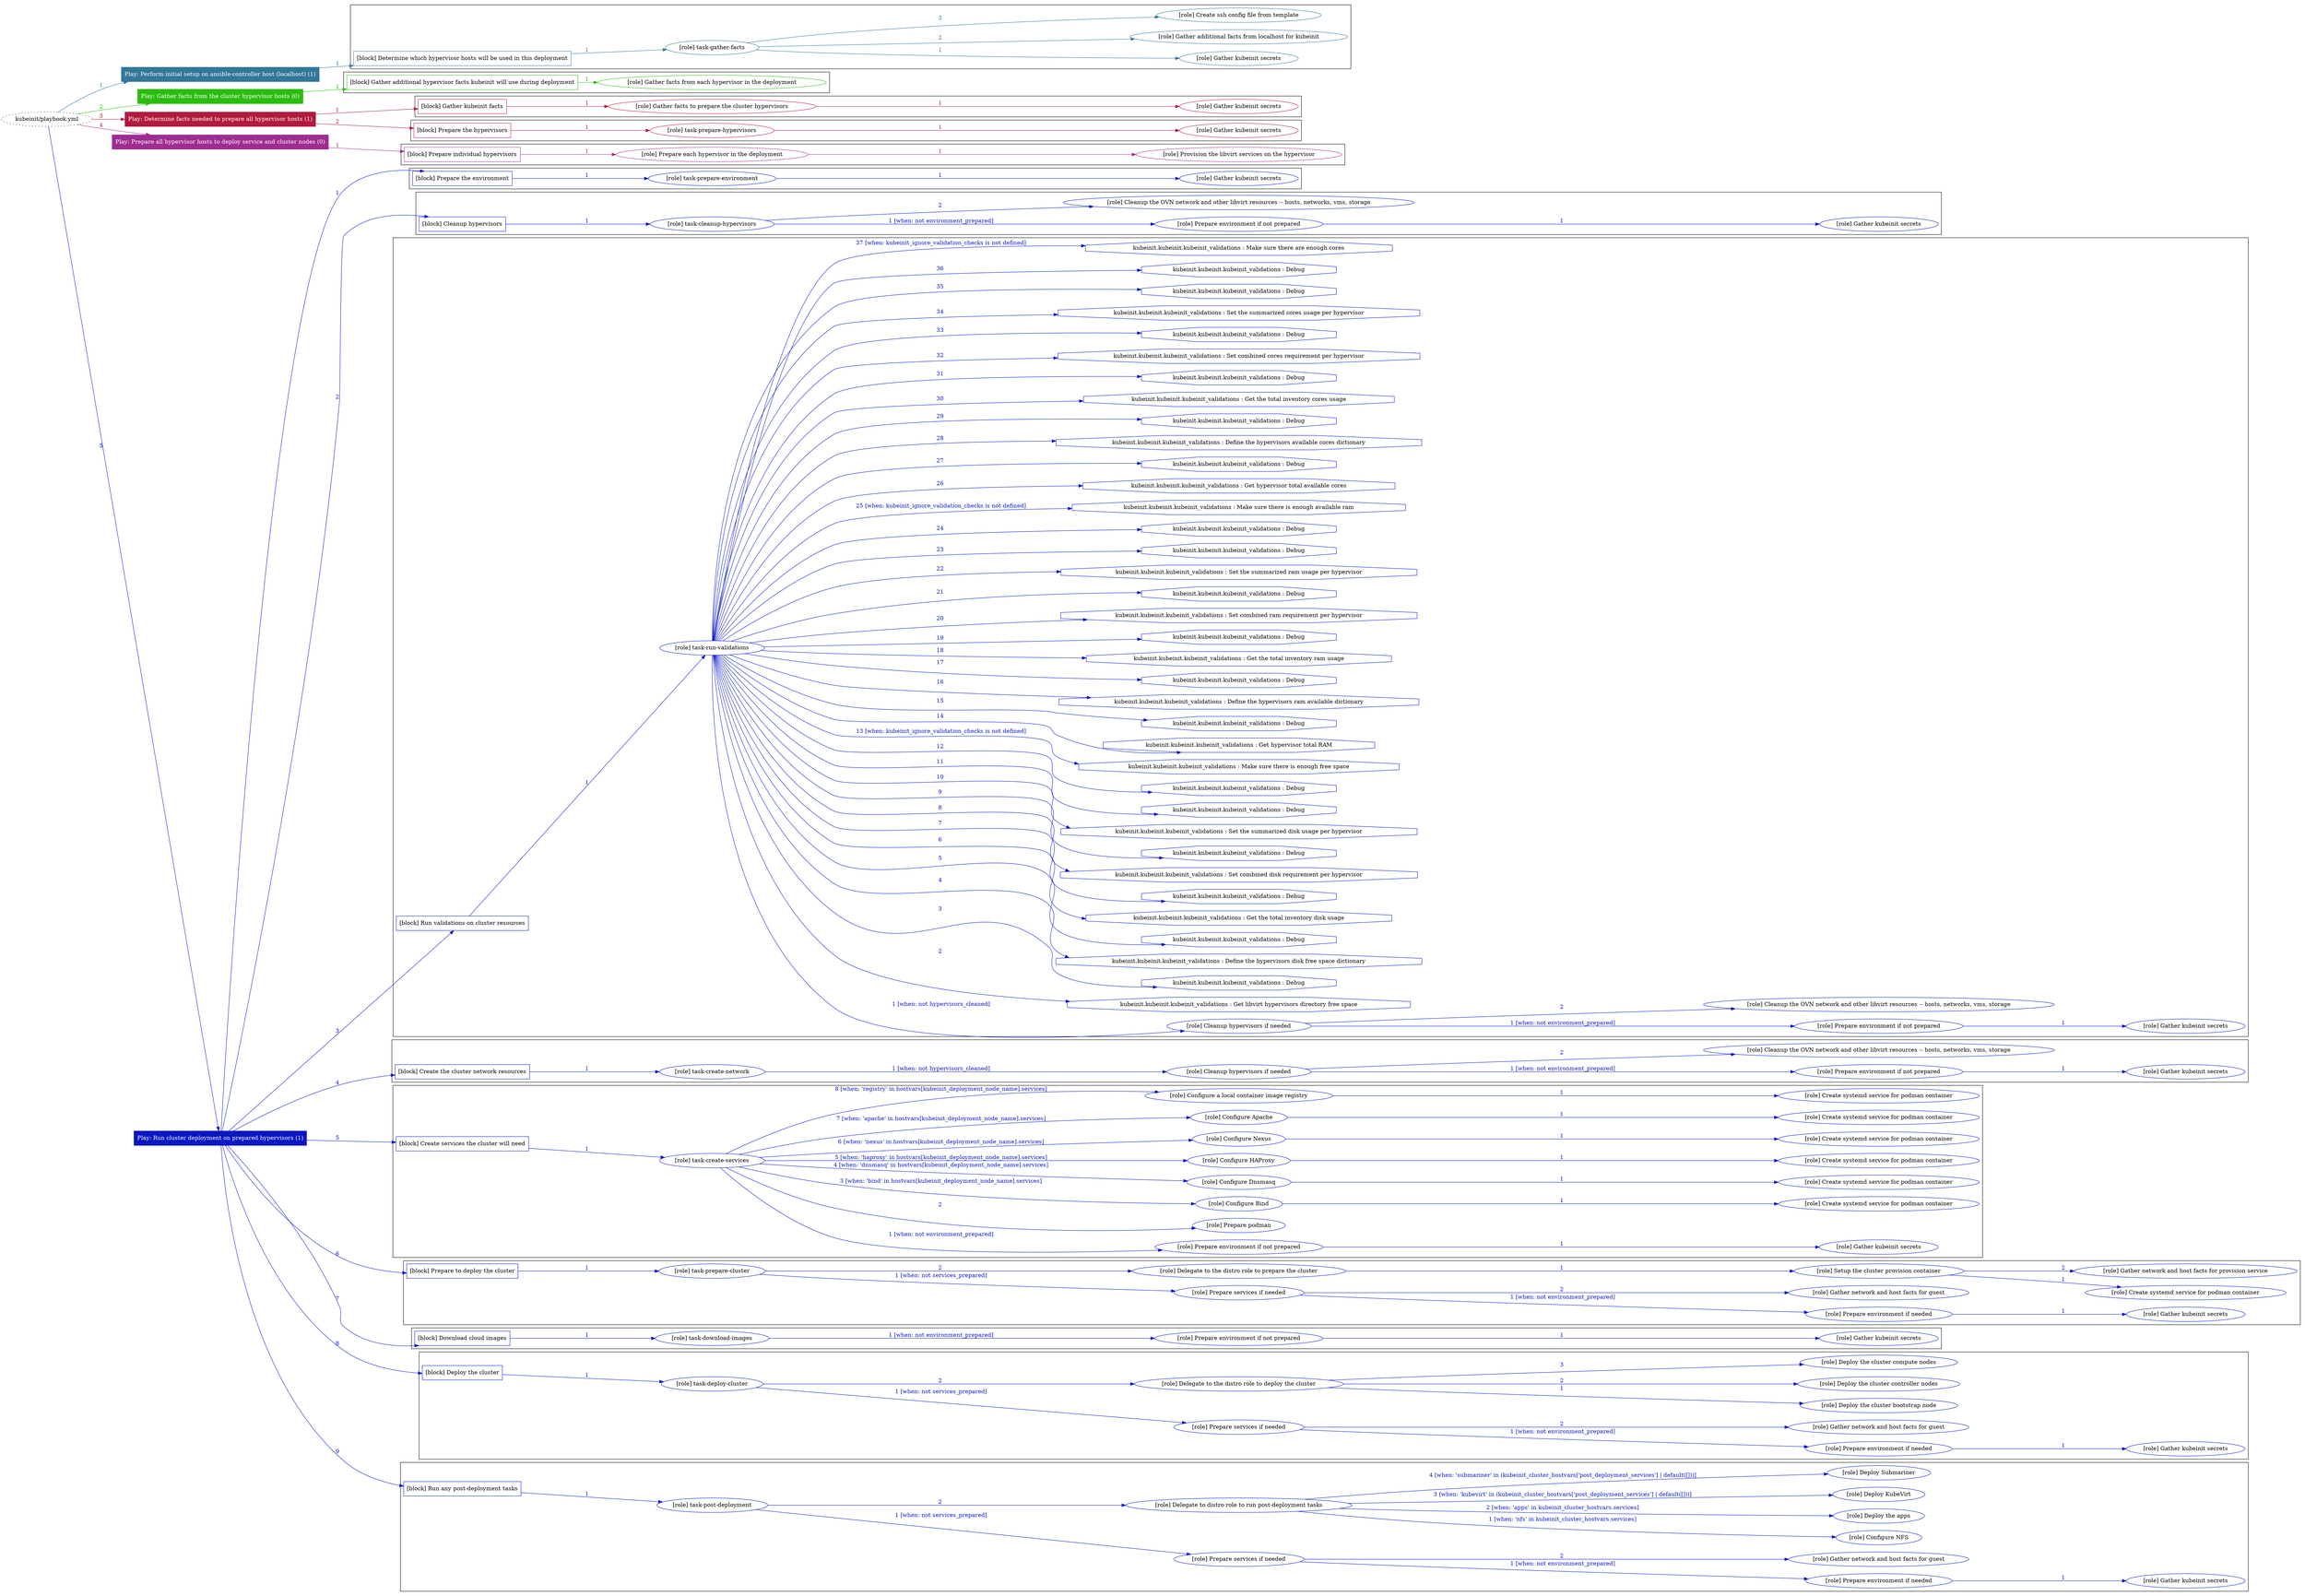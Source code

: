 digraph {
	graph [concentrate=true ordering=in rankdir=LR ratio=fill]
	edge [esep=5 sep=10]
	"kubeinit/playbook.yml" [URL="/home/runner/work/kubeinit/kubeinit/kubeinit/playbook.yml" id=playbook_8a219ce9 style=dotted]
	"kubeinit/playbook.yml" -> play_86a222af [label="1 " color="#337799" fontcolor="#337799" id=edge_91f8ccc2 labeltooltip="1 " tooltip="1 "]
	subgraph "Play: Perform initial setup on ansible-controller host (localhost) (1)" {
		play_86a222af [label="Play: Perform initial setup on ansible-controller host (localhost) (1)" URL="/home/runner/work/kubeinit/kubeinit/kubeinit/playbook.yml" color="#337799" fontcolor="#ffffff" id=play_86a222af shape=box style=filled tooltip=localhost]
		play_86a222af -> block_415817ee [label=1 color="#337799" fontcolor="#337799" id=edge_07e6fa06 labeltooltip=1 tooltip=1]
		subgraph cluster_block_415817ee {
			block_415817ee [label="[block] Determine which hypervisor hosts will be used in this deployment" URL="/home/runner/work/kubeinit/kubeinit/kubeinit/playbook.yml" color="#337799" id=block_415817ee labeltooltip="Determine which hypervisor hosts will be used in this deployment" shape=box tooltip="Determine which hypervisor hosts will be used in this deployment"]
			block_415817ee -> role_e3a72176 [label="1 " color="#337799" fontcolor="#337799" id=edge_2c6401dc labeltooltip="1 " tooltip="1 "]
			subgraph "task-gather-facts" {
				role_e3a72176 [label="[role] task-gather-facts" URL="/home/runner/work/kubeinit/kubeinit/kubeinit/playbook.yml" color="#337799" id=role_e3a72176 tooltip="task-gather-facts"]
				role_e3a72176 -> role_18587a17 [label="1 " color="#337799" fontcolor="#337799" id=edge_3660f42d labeltooltip="1 " tooltip="1 "]
				subgraph "Gather kubeinit secrets" {
					role_18587a17 [label="[role] Gather kubeinit secrets" URL="/home/runner/.ansible/collections/ansible_collections/kubeinit/kubeinit/roles/kubeinit_prepare/tasks/build_hypervisors_group.yml" color="#337799" id=role_18587a17 tooltip="Gather kubeinit secrets"]
				}
				role_e3a72176 -> role_e56ad313 [label="2 " color="#337799" fontcolor="#337799" id=edge_bed97939 labeltooltip="2 " tooltip="2 "]
				subgraph "Gather additional facts from localhost for kubeinit" {
					role_e56ad313 [label="[role] Gather additional facts from localhost for kubeinit" URL="/home/runner/.ansible/collections/ansible_collections/kubeinit/kubeinit/roles/kubeinit_prepare/tasks/build_hypervisors_group.yml" color="#337799" id=role_e56ad313 tooltip="Gather additional facts from localhost for kubeinit"]
				}
				role_e3a72176 -> role_5714f293 [label="3 " color="#337799" fontcolor="#337799" id=edge_7e58189c labeltooltip="3 " tooltip="3 "]
				subgraph "Create ssh config file from template" {
					role_5714f293 [label="[role] Create ssh config file from template" URL="/home/runner/.ansible/collections/ansible_collections/kubeinit/kubeinit/roles/kubeinit_prepare/tasks/build_hypervisors_group.yml" color="#337799" id=role_5714f293 tooltip="Create ssh config file from template"]
				}
			}
		}
	}
	"kubeinit/playbook.yml" -> play_aa544078 [label="2 " color="#2abd0f" fontcolor="#2abd0f" id=edge_12d5691b labeltooltip="2 " tooltip="2 "]
	subgraph "Play: Gather facts from the cluster hypervisor hosts (0)" {
		play_aa544078 [label="Play: Gather facts from the cluster hypervisor hosts (0)" URL="/home/runner/work/kubeinit/kubeinit/kubeinit/playbook.yml" color="#2abd0f" fontcolor="#ffffff" id=play_aa544078 shape=box style=filled tooltip="Play: Gather facts from the cluster hypervisor hosts (0)"]
		play_aa544078 -> block_21e9c7d8 [label=1 color="#2abd0f" fontcolor="#2abd0f" id=edge_f3009980 labeltooltip=1 tooltip=1]
		subgraph cluster_block_21e9c7d8 {
			block_21e9c7d8 [label="[block] Gather additional hypervisor facts kubeinit will use during deployment" URL="/home/runner/work/kubeinit/kubeinit/kubeinit/playbook.yml" color="#2abd0f" id=block_21e9c7d8 labeltooltip="Gather additional hypervisor facts kubeinit will use during deployment" shape=box tooltip="Gather additional hypervisor facts kubeinit will use during deployment"]
			block_21e9c7d8 -> role_bd1ed3d8 [label="1 " color="#2abd0f" fontcolor="#2abd0f" id=edge_f76fbd85 labeltooltip="1 " tooltip="1 "]
			subgraph "Gather facts from each hypervisor in the deployment" {
				role_bd1ed3d8 [label="[role] Gather facts from each hypervisor in the deployment" URL="/home/runner/work/kubeinit/kubeinit/kubeinit/playbook.yml" color="#2abd0f" id=role_bd1ed3d8 tooltip="Gather facts from each hypervisor in the deployment"]
			}
		}
	}
	"kubeinit/playbook.yml" -> play_ec5e9237 [label="3 " color="#b21a3e" fontcolor="#b21a3e" id=edge_ec8c4b23 labeltooltip="3 " tooltip="3 "]
	subgraph "Play: Determine facts needed to prepare all hypervisor hosts (1)" {
		play_ec5e9237 [label="Play: Determine facts needed to prepare all hypervisor hosts (1)" URL="/home/runner/work/kubeinit/kubeinit/kubeinit/playbook.yml" color="#b21a3e" fontcolor="#ffffff" id=play_ec5e9237 shape=box style=filled tooltip=localhost]
		play_ec5e9237 -> block_f0a10574 [label=1 color="#b21a3e" fontcolor="#b21a3e" id=edge_14eb23f7 labeltooltip=1 tooltip=1]
		subgraph cluster_block_f0a10574 {
			block_f0a10574 [label="[block] Gather kubeinit facts" URL="/home/runner/work/kubeinit/kubeinit/kubeinit/playbook.yml" color="#b21a3e" id=block_f0a10574 labeltooltip="Gather kubeinit facts" shape=box tooltip="Gather kubeinit facts"]
			block_f0a10574 -> role_629d3156 [label="1 " color="#b21a3e" fontcolor="#b21a3e" id=edge_dc2d2659 labeltooltip="1 " tooltip="1 "]
			subgraph "Gather facts to prepare the cluster hypervisors" {
				role_629d3156 [label="[role] Gather facts to prepare the cluster hypervisors" URL="/home/runner/work/kubeinit/kubeinit/kubeinit/playbook.yml" color="#b21a3e" id=role_629d3156 tooltip="Gather facts to prepare the cluster hypervisors"]
				role_629d3156 -> role_e547e5a6 [label="1 " color="#b21a3e" fontcolor="#b21a3e" id=edge_fe41c0fc labeltooltip="1 " tooltip="1 "]
				subgraph "Gather kubeinit secrets" {
					role_e547e5a6 [label="[role] Gather kubeinit secrets" URL="/home/runner/.ansible/collections/ansible_collections/kubeinit/kubeinit/roles/kubeinit_prepare/tasks/gather_kubeinit_facts.yml" color="#b21a3e" id=role_e547e5a6 tooltip="Gather kubeinit secrets"]
				}
			}
		}
		play_ec5e9237 -> block_fe1b9c21 [label=2 color="#b21a3e" fontcolor="#b21a3e" id=edge_39f43f89 labeltooltip=2 tooltip=2]
		subgraph cluster_block_fe1b9c21 {
			block_fe1b9c21 [label="[block] Prepare the hypervisors" URL="/home/runner/work/kubeinit/kubeinit/kubeinit/playbook.yml" color="#b21a3e" id=block_fe1b9c21 labeltooltip="Prepare the hypervisors" shape=box tooltip="Prepare the hypervisors"]
			block_fe1b9c21 -> role_df2931c3 [label="1 " color="#b21a3e" fontcolor="#b21a3e" id=edge_a8f583b8 labeltooltip="1 " tooltip="1 "]
			subgraph "task-prepare-hypervisors" {
				role_df2931c3 [label="[role] task-prepare-hypervisors" URL="/home/runner/work/kubeinit/kubeinit/kubeinit/playbook.yml" color="#b21a3e" id=role_df2931c3 tooltip="task-prepare-hypervisors"]
				role_df2931c3 -> role_e3b8ae86 [label="1 " color="#b21a3e" fontcolor="#b21a3e" id=edge_75d4e437 labeltooltip="1 " tooltip="1 "]
				subgraph "Gather kubeinit secrets" {
					role_e3b8ae86 [label="[role] Gather kubeinit secrets" URL="/home/runner/.ansible/collections/ansible_collections/kubeinit/kubeinit/roles/kubeinit_prepare/tasks/gather_kubeinit_facts.yml" color="#b21a3e" id=role_e3b8ae86 tooltip="Gather kubeinit secrets"]
				}
			}
		}
	}
	"kubeinit/playbook.yml" -> play_7c514b67 [label="4 " color="#9f2d91" fontcolor="#9f2d91" id=edge_a0ebdada labeltooltip="4 " tooltip="4 "]
	subgraph "Play: Prepare all hypervisor hosts to deploy service and cluster nodes (0)" {
		play_7c514b67 [label="Play: Prepare all hypervisor hosts to deploy service and cluster nodes (0)" URL="/home/runner/work/kubeinit/kubeinit/kubeinit/playbook.yml" color="#9f2d91" fontcolor="#ffffff" id=play_7c514b67 shape=box style=filled tooltip="Play: Prepare all hypervisor hosts to deploy service and cluster nodes (0)"]
		play_7c514b67 -> block_e89546a4 [label=1 color="#9f2d91" fontcolor="#9f2d91" id=edge_1e6f4ef0 labeltooltip=1 tooltip=1]
		subgraph cluster_block_e89546a4 {
			block_e89546a4 [label="[block] Prepare individual hypervisors" URL="/home/runner/work/kubeinit/kubeinit/kubeinit/playbook.yml" color="#9f2d91" id=block_e89546a4 labeltooltip="Prepare individual hypervisors" shape=box tooltip="Prepare individual hypervisors"]
			block_e89546a4 -> role_6f95ba0f [label="1 " color="#9f2d91" fontcolor="#9f2d91" id=edge_a9ad5de7 labeltooltip="1 " tooltip="1 "]
			subgraph "Prepare each hypervisor in the deployment" {
				role_6f95ba0f [label="[role] Prepare each hypervisor in the deployment" URL="/home/runner/work/kubeinit/kubeinit/kubeinit/playbook.yml" color="#9f2d91" id=role_6f95ba0f tooltip="Prepare each hypervisor in the deployment"]
				role_6f95ba0f -> role_4cd9a1af [label="1 " color="#9f2d91" fontcolor="#9f2d91" id=edge_77638ac3 labeltooltip="1 " tooltip="1 "]
				subgraph "Provision the libvirt services on the hypervisor" {
					role_4cd9a1af [label="[role] Provision the libvirt services on the hypervisor" URL="/home/runner/.ansible/collections/ansible_collections/kubeinit/kubeinit/roles/kubeinit_prepare/tasks/prepare_hypervisor.yml" color="#9f2d91" id=role_4cd9a1af tooltip="Provision the libvirt services on the hypervisor"]
				}
			}
		}
	}
	"kubeinit/playbook.yml" -> play_49bac0d6 [label="5 " color="#0917c3" fontcolor="#0917c3" id=edge_e625310d labeltooltip="5 " tooltip="5 "]
	subgraph "Play: Run cluster deployment on prepared hypervisors (1)" {
		play_49bac0d6 [label="Play: Run cluster deployment on prepared hypervisors (1)" URL="/home/runner/work/kubeinit/kubeinit/kubeinit/playbook.yml" color="#0917c3" fontcolor="#ffffff" id=play_49bac0d6 shape=box style=filled tooltip=localhost]
		play_49bac0d6 -> block_0f389c0f [label=1 color="#0917c3" fontcolor="#0917c3" id=edge_68f6728a labeltooltip=1 tooltip=1]
		subgraph cluster_block_0f389c0f {
			block_0f389c0f [label="[block] Prepare the environment" URL="/home/runner/work/kubeinit/kubeinit/kubeinit/playbook.yml" color="#0917c3" id=block_0f389c0f labeltooltip="Prepare the environment" shape=box tooltip="Prepare the environment"]
			block_0f389c0f -> role_882f3cf0 [label="1 " color="#0917c3" fontcolor="#0917c3" id=edge_2c375606 labeltooltip="1 " tooltip="1 "]
			subgraph "task-prepare-environment" {
				role_882f3cf0 [label="[role] task-prepare-environment" URL="/home/runner/work/kubeinit/kubeinit/kubeinit/playbook.yml" color="#0917c3" id=role_882f3cf0 tooltip="task-prepare-environment"]
				role_882f3cf0 -> role_7270e479 [label="1 " color="#0917c3" fontcolor="#0917c3" id=edge_dd3b94f5 labeltooltip="1 " tooltip="1 "]
				subgraph "Gather kubeinit secrets" {
					role_7270e479 [label="[role] Gather kubeinit secrets" URL="/home/runner/.ansible/collections/ansible_collections/kubeinit/kubeinit/roles/kubeinit_prepare/tasks/gather_kubeinit_facts.yml" color="#0917c3" id=role_7270e479 tooltip="Gather kubeinit secrets"]
				}
			}
		}
		play_49bac0d6 -> block_27dd63f4 [label=2 color="#0917c3" fontcolor="#0917c3" id=edge_bda85c05 labeltooltip=2 tooltip=2]
		subgraph cluster_block_27dd63f4 {
			block_27dd63f4 [label="[block] Cleanup hypervisors" URL="/home/runner/work/kubeinit/kubeinit/kubeinit/playbook.yml" color="#0917c3" id=block_27dd63f4 labeltooltip="Cleanup hypervisors" shape=box tooltip="Cleanup hypervisors"]
			block_27dd63f4 -> role_63c44f47 [label="1 " color="#0917c3" fontcolor="#0917c3" id=edge_a251a63c labeltooltip="1 " tooltip="1 "]
			subgraph "task-cleanup-hypervisors" {
				role_63c44f47 [label="[role] task-cleanup-hypervisors" URL="/home/runner/work/kubeinit/kubeinit/kubeinit/playbook.yml" color="#0917c3" id=role_63c44f47 tooltip="task-cleanup-hypervisors"]
				role_63c44f47 -> role_eb0579f9 [label="1 [when: not environment_prepared]" color="#0917c3" fontcolor="#0917c3" id=edge_e6101f45 labeltooltip="1 [when: not environment_prepared]" tooltip="1 [when: not environment_prepared]"]
				subgraph "Prepare environment if not prepared" {
					role_eb0579f9 [label="[role] Prepare environment if not prepared" URL="/home/runner/.ansible/collections/ansible_collections/kubeinit/kubeinit/roles/kubeinit_prepare/tasks/cleanup_hypervisors.yml" color="#0917c3" id=role_eb0579f9 tooltip="Prepare environment if not prepared"]
					role_eb0579f9 -> role_b1d522eb [label="1 " color="#0917c3" fontcolor="#0917c3" id=edge_4c3dd045 labeltooltip="1 " tooltip="1 "]
					subgraph "Gather kubeinit secrets" {
						role_b1d522eb [label="[role] Gather kubeinit secrets" URL="/home/runner/.ansible/collections/ansible_collections/kubeinit/kubeinit/roles/kubeinit_prepare/tasks/gather_kubeinit_facts.yml" color="#0917c3" id=role_b1d522eb tooltip="Gather kubeinit secrets"]
					}
				}
				role_63c44f47 -> role_b524512f [label="2 " color="#0917c3" fontcolor="#0917c3" id=edge_f0bc0ff3 labeltooltip="2 " tooltip="2 "]
				subgraph "Cleanup the OVN network and other libvirt resources -- hosts, networks, vms, storage" {
					role_b524512f [label="[role] Cleanup the OVN network and other libvirt resources -- hosts, networks, vms, storage" URL="/home/runner/.ansible/collections/ansible_collections/kubeinit/kubeinit/roles/kubeinit_prepare/tasks/cleanup_hypervisors.yml" color="#0917c3" id=role_b524512f tooltip="Cleanup the OVN network and other libvirt resources -- hosts, networks, vms, storage"]
				}
			}
		}
		play_49bac0d6 -> block_252778e4 [label=3 color="#0917c3" fontcolor="#0917c3" id=edge_480f2827 labeltooltip=3 tooltip=3]
		subgraph cluster_block_252778e4 {
			block_252778e4 [label="[block] Run validations on cluster resources" URL="/home/runner/work/kubeinit/kubeinit/kubeinit/playbook.yml" color="#0917c3" id=block_252778e4 labeltooltip="Run validations on cluster resources" shape=box tooltip="Run validations on cluster resources"]
			block_252778e4 -> role_4e7ed3cf [label="1 " color="#0917c3" fontcolor="#0917c3" id=edge_9fc465b7 labeltooltip="1 " tooltip="1 "]
			subgraph "task-run-validations" {
				role_4e7ed3cf [label="[role] task-run-validations" URL="/home/runner/work/kubeinit/kubeinit/kubeinit/playbook.yml" color="#0917c3" id=role_4e7ed3cf tooltip="task-run-validations"]
				role_4e7ed3cf -> role_658bf0f6 [label="1 [when: not hypervisors_cleaned]" color="#0917c3" fontcolor="#0917c3" id=edge_0f790673 labeltooltip="1 [when: not hypervisors_cleaned]" tooltip="1 [when: not hypervisors_cleaned]"]
				subgraph "Cleanup hypervisors if needed" {
					role_658bf0f6 [label="[role] Cleanup hypervisors if needed" URL="/home/runner/.ansible/collections/ansible_collections/kubeinit/kubeinit/roles/kubeinit_validations/tasks/main.yml" color="#0917c3" id=role_658bf0f6 tooltip="Cleanup hypervisors if needed"]
					role_658bf0f6 -> role_dc2f7eca [label="1 [when: not environment_prepared]" color="#0917c3" fontcolor="#0917c3" id=edge_e954b187 labeltooltip="1 [when: not environment_prepared]" tooltip="1 [when: not environment_prepared]"]
					subgraph "Prepare environment if not prepared" {
						role_dc2f7eca [label="[role] Prepare environment if not prepared" URL="/home/runner/.ansible/collections/ansible_collections/kubeinit/kubeinit/roles/kubeinit_prepare/tasks/cleanup_hypervisors.yml" color="#0917c3" id=role_dc2f7eca tooltip="Prepare environment if not prepared"]
						role_dc2f7eca -> role_f69c0867 [label="1 " color="#0917c3" fontcolor="#0917c3" id=edge_c5c6270e labeltooltip="1 " tooltip="1 "]
						subgraph "Gather kubeinit secrets" {
							role_f69c0867 [label="[role] Gather kubeinit secrets" URL="/home/runner/.ansible/collections/ansible_collections/kubeinit/kubeinit/roles/kubeinit_prepare/tasks/gather_kubeinit_facts.yml" color="#0917c3" id=role_f69c0867 tooltip="Gather kubeinit secrets"]
						}
					}
					role_658bf0f6 -> role_289acf47 [label="2 " color="#0917c3" fontcolor="#0917c3" id=edge_7620e3b7 labeltooltip="2 " tooltip="2 "]
					subgraph "Cleanup the OVN network and other libvirt resources -- hosts, networks, vms, storage" {
						role_289acf47 [label="[role] Cleanup the OVN network and other libvirt resources -- hosts, networks, vms, storage" URL="/home/runner/.ansible/collections/ansible_collections/kubeinit/kubeinit/roles/kubeinit_prepare/tasks/cleanup_hypervisors.yml" color="#0917c3" id=role_289acf47 tooltip="Cleanup the OVN network and other libvirt resources -- hosts, networks, vms, storage"]
					}
				}
				task_e19c72ec [label="kubeinit.kubeinit.kubeinit_validations : Get libvirt hypervisors directory free space" URL="/home/runner/.ansible/collections/ansible_collections/kubeinit/kubeinit/roles/kubeinit_validations/tasks/10_libvirt_free_space.yml" color="#0917c3" id=task_e19c72ec shape=octagon tooltip="kubeinit.kubeinit.kubeinit_validations : Get libvirt hypervisors directory free space"]
				role_4e7ed3cf -> task_e19c72ec [label="2 " color="#0917c3" fontcolor="#0917c3" id=edge_0c2e8d16 labeltooltip="2 " tooltip="2 "]
				task_47c9c01c [label="kubeinit.kubeinit.kubeinit_validations : Debug" URL="/home/runner/.ansible/collections/ansible_collections/kubeinit/kubeinit/roles/kubeinit_validations/tasks/10_libvirt_free_space.yml" color="#0917c3" id=task_47c9c01c shape=octagon tooltip="kubeinit.kubeinit.kubeinit_validations : Debug"]
				role_4e7ed3cf -> task_47c9c01c [label="3 " color="#0917c3" fontcolor="#0917c3" id=edge_6f2ca3a8 labeltooltip="3 " tooltip="3 "]
				task_488b750a [label="kubeinit.kubeinit.kubeinit_validations : Define the hypervisors disk free space dictionary" URL="/home/runner/.ansible/collections/ansible_collections/kubeinit/kubeinit/roles/kubeinit_validations/tasks/10_libvirt_free_space.yml" color="#0917c3" id=task_488b750a shape=octagon tooltip="kubeinit.kubeinit.kubeinit_validations : Define the hypervisors disk free space dictionary"]
				role_4e7ed3cf -> task_488b750a [label="4 " color="#0917c3" fontcolor="#0917c3" id=edge_e34fa547 labeltooltip="4 " tooltip="4 "]
				task_79c02154 [label="kubeinit.kubeinit.kubeinit_validations : Debug" URL="/home/runner/.ansible/collections/ansible_collections/kubeinit/kubeinit/roles/kubeinit_validations/tasks/10_libvirt_free_space.yml" color="#0917c3" id=task_79c02154 shape=octagon tooltip="kubeinit.kubeinit.kubeinit_validations : Debug"]
				role_4e7ed3cf -> task_79c02154 [label="5 " color="#0917c3" fontcolor="#0917c3" id=edge_3d9c2a48 labeltooltip="5 " tooltip="5 "]
				task_11126973 [label="kubeinit.kubeinit.kubeinit_validations : Get the total inventory disk usage" URL="/home/runner/.ansible/collections/ansible_collections/kubeinit/kubeinit/roles/kubeinit_validations/tasks/10_libvirt_free_space.yml" color="#0917c3" id=task_11126973 shape=octagon tooltip="kubeinit.kubeinit.kubeinit_validations : Get the total inventory disk usage"]
				role_4e7ed3cf -> task_11126973 [label="6 " color="#0917c3" fontcolor="#0917c3" id=edge_86e2a18e labeltooltip="6 " tooltip="6 "]
				task_b8ac9603 [label="kubeinit.kubeinit.kubeinit_validations : Debug" URL="/home/runner/.ansible/collections/ansible_collections/kubeinit/kubeinit/roles/kubeinit_validations/tasks/10_libvirt_free_space.yml" color="#0917c3" id=task_b8ac9603 shape=octagon tooltip="kubeinit.kubeinit.kubeinit_validations : Debug"]
				role_4e7ed3cf -> task_b8ac9603 [label="7 " color="#0917c3" fontcolor="#0917c3" id=edge_3f498cb7 labeltooltip="7 " tooltip="7 "]
				task_ef2d8d6d [label="kubeinit.kubeinit.kubeinit_validations : Set combined disk requirement per hypervisor" URL="/home/runner/.ansible/collections/ansible_collections/kubeinit/kubeinit/roles/kubeinit_validations/tasks/10_libvirt_free_space.yml" color="#0917c3" id=task_ef2d8d6d shape=octagon tooltip="kubeinit.kubeinit.kubeinit_validations : Set combined disk requirement per hypervisor"]
				role_4e7ed3cf -> task_ef2d8d6d [label="8 " color="#0917c3" fontcolor="#0917c3" id=edge_de4f5969 labeltooltip="8 " tooltip="8 "]
				task_2d0948fb [label="kubeinit.kubeinit.kubeinit_validations : Debug" URL="/home/runner/.ansible/collections/ansible_collections/kubeinit/kubeinit/roles/kubeinit_validations/tasks/10_libvirt_free_space.yml" color="#0917c3" id=task_2d0948fb shape=octagon tooltip="kubeinit.kubeinit.kubeinit_validations : Debug"]
				role_4e7ed3cf -> task_2d0948fb [label="9 " color="#0917c3" fontcolor="#0917c3" id=edge_90069f08 labeltooltip="9 " tooltip="9 "]
				task_e68e1043 [label="kubeinit.kubeinit.kubeinit_validations : Set the summarized disk usage per hypervisor" URL="/home/runner/.ansible/collections/ansible_collections/kubeinit/kubeinit/roles/kubeinit_validations/tasks/10_libvirt_free_space.yml" color="#0917c3" id=task_e68e1043 shape=octagon tooltip="kubeinit.kubeinit.kubeinit_validations : Set the summarized disk usage per hypervisor"]
				role_4e7ed3cf -> task_e68e1043 [label="10 " color="#0917c3" fontcolor="#0917c3" id=edge_5fae975c labeltooltip="10 " tooltip="10 "]
				task_95a14383 [label="kubeinit.kubeinit.kubeinit_validations : Debug" URL="/home/runner/.ansible/collections/ansible_collections/kubeinit/kubeinit/roles/kubeinit_validations/tasks/10_libvirt_free_space.yml" color="#0917c3" id=task_95a14383 shape=octagon tooltip="kubeinit.kubeinit.kubeinit_validations : Debug"]
				role_4e7ed3cf -> task_95a14383 [label="11 " color="#0917c3" fontcolor="#0917c3" id=edge_aa961f8f labeltooltip="11 " tooltip="11 "]
				task_5156d8c3 [label="kubeinit.kubeinit.kubeinit_validations : Debug" URL="/home/runner/.ansible/collections/ansible_collections/kubeinit/kubeinit/roles/kubeinit_validations/tasks/10_libvirt_free_space.yml" color="#0917c3" id=task_5156d8c3 shape=octagon tooltip="kubeinit.kubeinit.kubeinit_validations : Debug"]
				role_4e7ed3cf -> task_5156d8c3 [label="12 " color="#0917c3" fontcolor="#0917c3" id=edge_f1565285 labeltooltip="12 " tooltip="12 "]
				task_fe5d38f6 [label="kubeinit.kubeinit.kubeinit_validations : Make sure there is enough free space" URL="/home/runner/.ansible/collections/ansible_collections/kubeinit/kubeinit/roles/kubeinit_validations/tasks/10_libvirt_free_space.yml" color="#0917c3" id=task_fe5d38f6 shape=octagon tooltip="kubeinit.kubeinit.kubeinit_validations : Make sure there is enough free space"]
				role_4e7ed3cf -> task_fe5d38f6 [label="13 [when: kubeinit_ignore_validation_checks is not defined]" color="#0917c3" fontcolor="#0917c3" id=edge_431b200c labeltooltip="13 [when: kubeinit_ignore_validation_checks is not defined]" tooltip="13 [when: kubeinit_ignore_validation_checks is not defined]"]
				task_cef20b93 [label="kubeinit.kubeinit.kubeinit_validations : Get hypervisor total RAM" URL="/home/runner/.ansible/collections/ansible_collections/kubeinit/kubeinit/roles/kubeinit_validations/tasks/20_libvirt_available_ram.yml" color="#0917c3" id=task_cef20b93 shape=octagon tooltip="kubeinit.kubeinit.kubeinit_validations : Get hypervisor total RAM"]
				role_4e7ed3cf -> task_cef20b93 [label="14 " color="#0917c3" fontcolor="#0917c3" id=edge_4c969a49 labeltooltip="14 " tooltip="14 "]
				task_b6c957c7 [label="kubeinit.kubeinit.kubeinit_validations : Debug" URL="/home/runner/.ansible/collections/ansible_collections/kubeinit/kubeinit/roles/kubeinit_validations/tasks/20_libvirt_available_ram.yml" color="#0917c3" id=task_b6c957c7 shape=octagon tooltip="kubeinit.kubeinit.kubeinit_validations : Debug"]
				role_4e7ed3cf -> task_b6c957c7 [label="15 " color="#0917c3" fontcolor="#0917c3" id=edge_81677766 labeltooltip="15 " tooltip="15 "]
				task_9016c417 [label="kubeinit.kubeinit.kubeinit_validations : Define the hypervisors ram available dictionary" URL="/home/runner/.ansible/collections/ansible_collections/kubeinit/kubeinit/roles/kubeinit_validations/tasks/20_libvirt_available_ram.yml" color="#0917c3" id=task_9016c417 shape=octagon tooltip="kubeinit.kubeinit.kubeinit_validations : Define the hypervisors ram available dictionary"]
				role_4e7ed3cf -> task_9016c417 [label="16 " color="#0917c3" fontcolor="#0917c3" id=edge_1748316d labeltooltip="16 " tooltip="16 "]
				task_ca5f5a99 [label="kubeinit.kubeinit.kubeinit_validations : Debug" URL="/home/runner/.ansible/collections/ansible_collections/kubeinit/kubeinit/roles/kubeinit_validations/tasks/20_libvirt_available_ram.yml" color="#0917c3" id=task_ca5f5a99 shape=octagon tooltip="kubeinit.kubeinit.kubeinit_validations : Debug"]
				role_4e7ed3cf -> task_ca5f5a99 [label="17 " color="#0917c3" fontcolor="#0917c3" id=edge_968e635e labeltooltip="17 " tooltip="17 "]
				task_f9c53c0a [label="kubeinit.kubeinit.kubeinit_validations : Get the total inventory ram usage" URL="/home/runner/.ansible/collections/ansible_collections/kubeinit/kubeinit/roles/kubeinit_validations/tasks/20_libvirt_available_ram.yml" color="#0917c3" id=task_f9c53c0a shape=octagon tooltip="kubeinit.kubeinit.kubeinit_validations : Get the total inventory ram usage"]
				role_4e7ed3cf -> task_f9c53c0a [label="18 " color="#0917c3" fontcolor="#0917c3" id=edge_98765779 labeltooltip="18 " tooltip="18 "]
				task_19a619ed [label="kubeinit.kubeinit.kubeinit_validations : Debug" URL="/home/runner/.ansible/collections/ansible_collections/kubeinit/kubeinit/roles/kubeinit_validations/tasks/20_libvirt_available_ram.yml" color="#0917c3" id=task_19a619ed shape=octagon tooltip="kubeinit.kubeinit.kubeinit_validations : Debug"]
				role_4e7ed3cf -> task_19a619ed [label="19 " color="#0917c3" fontcolor="#0917c3" id=edge_a1d778a3 labeltooltip="19 " tooltip="19 "]
				task_0519d70b [label="kubeinit.kubeinit.kubeinit_validations : Set combined ram requirement per hypervisor" URL="/home/runner/.ansible/collections/ansible_collections/kubeinit/kubeinit/roles/kubeinit_validations/tasks/20_libvirt_available_ram.yml" color="#0917c3" id=task_0519d70b shape=octagon tooltip="kubeinit.kubeinit.kubeinit_validations : Set combined ram requirement per hypervisor"]
				role_4e7ed3cf -> task_0519d70b [label="20 " color="#0917c3" fontcolor="#0917c3" id=edge_4f0892c0 labeltooltip="20 " tooltip="20 "]
				task_5459d007 [label="kubeinit.kubeinit.kubeinit_validations : Debug" URL="/home/runner/.ansible/collections/ansible_collections/kubeinit/kubeinit/roles/kubeinit_validations/tasks/20_libvirt_available_ram.yml" color="#0917c3" id=task_5459d007 shape=octagon tooltip="kubeinit.kubeinit.kubeinit_validations : Debug"]
				role_4e7ed3cf -> task_5459d007 [label="21 " color="#0917c3" fontcolor="#0917c3" id=edge_435ea1c4 labeltooltip="21 " tooltip="21 "]
				task_f3b9a7d8 [label="kubeinit.kubeinit.kubeinit_validations : Set the summarized ram usage per hypervisor" URL="/home/runner/.ansible/collections/ansible_collections/kubeinit/kubeinit/roles/kubeinit_validations/tasks/20_libvirt_available_ram.yml" color="#0917c3" id=task_f3b9a7d8 shape=octagon tooltip="kubeinit.kubeinit.kubeinit_validations : Set the summarized ram usage per hypervisor"]
				role_4e7ed3cf -> task_f3b9a7d8 [label="22 " color="#0917c3" fontcolor="#0917c3" id=edge_096d6ed9 labeltooltip="22 " tooltip="22 "]
				task_969001cd [label="kubeinit.kubeinit.kubeinit_validations : Debug" URL="/home/runner/.ansible/collections/ansible_collections/kubeinit/kubeinit/roles/kubeinit_validations/tasks/20_libvirt_available_ram.yml" color="#0917c3" id=task_969001cd shape=octagon tooltip="kubeinit.kubeinit.kubeinit_validations : Debug"]
				role_4e7ed3cf -> task_969001cd [label="23 " color="#0917c3" fontcolor="#0917c3" id=edge_1a970568 labeltooltip="23 " tooltip="23 "]
				task_0bfe903e [label="kubeinit.kubeinit.kubeinit_validations : Debug" URL="/home/runner/.ansible/collections/ansible_collections/kubeinit/kubeinit/roles/kubeinit_validations/tasks/20_libvirt_available_ram.yml" color="#0917c3" id=task_0bfe903e shape=octagon tooltip="kubeinit.kubeinit.kubeinit_validations : Debug"]
				role_4e7ed3cf -> task_0bfe903e [label="24 " color="#0917c3" fontcolor="#0917c3" id=edge_8049fbe7 labeltooltip="24 " tooltip="24 "]
				task_827f9500 [label="kubeinit.kubeinit.kubeinit_validations : Make sure there is enough available ram" URL="/home/runner/.ansible/collections/ansible_collections/kubeinit/kubeinit/roles/kubeinit_validations/tasks/20_libvirt_available_ram.yml" color="#0917c3" id=task_827f9500 shape=octagon tooltip="kubeinit.kubeinit.kubeinit_validations : Make sure there is enough available ram"]
				role_4e7ed3cf -> task_827f9500 [label="25 [when: kubeinit_ignore_validation_checks is not defined]" color="#0917c3" fontcolor="#0917c3" id=edge_a0607884 labeltooltip="25 [when: kubeinit_ignore_validation_checks is not defined]" tooltip="25 [when: kubeinit_ignore_validation_checks is not defined]"]
				task_3e56074c [label="kubeinit.kubeinit.kubeinit_validations : Get hypervisor total available cores" URL="/home/runner/.ansible/collections/ansible_collections/kubeinit/kubeinit/roles/kubeinit_validations/tasks/30_libvirt_check_cpu_cores.yml" color="#0917c3" id=task_3e56074c shape=octagon tooltip="kubeinit.kubeinit.kubeinit_validations : Get hypervisor total available cores"]
				role_4e7ed3cf -> task_3e56074c [label="26 " color="#0917c3" fontcolor="#0917c3" id=edge_8e423efb labeltooltip="26 " tooltip="26 "]
				task_10185169 [label="kubeinit.kubeinit.kubeinit_validations : Debug" URL="/home/runner/.ansible/collections/ansible_collections/kubeinit/kubeinit/roles/kubeinit_validations/tasks/30_libvirt_check_cpu_cores.yml" color="#0917c3" id=task_10185169 shape=octagon tooltip="kubeinit.kubeinit.kubeinit_validations : Debug"]
				role_4e7ed3cf -> task_10185169 [label="27 " color="#0917c3" fontcolor="#0917c3" id=edge_01759ead labeltooltip="27 " tooltip="27 "]
				task_c545c7f0 [label="kubeinit.kubeinit.kubeinit_validations : Define the hypervisors available cores dictionary" URL="/home/runner/.ansible/collections/ansible_collections/kubeinit/kubeinit/roles/kubeinit_validations/tasks/30_libvirt_check_cpu_cores.yml" color="#0917c3" id=task_c545c7f0 shape=octagon tooltip="kubeinit.kubeinit.kubeinit_validations : Define the hypervisors available cores dictionary"]
				role_4e7ed3cf -> task_c545c7f0 [label="28 " color="#0917c3" fontcolor="#0917c3" id=edge_0edb8b78 labeltooltip="28 " tooltip="28 "]
				task_ca2a30ef [label="kubeinit.kubeinit.kubeinit_validations : Debug" URL="/home/runner/.ansible/collections/ansible_collections/kubeinit/kubeinit/roles/kubeinit_validations/tasks/30_libvirt_check_cpu_cores.yml" color="#0917c3" id=task_ca2a30ef shape=octagon tooltip="kubeinit.kubeinit.kubeinit_validations : Debug"]
				role_4e7ed3cf -> task_ca2a30ef [label="29 " color="#0917c3" fontcolor="#0917c3" id=edge_33b57990 labeltooltip="29 " tooltip="29 "]
				task_4e057f1d [label="kubeinit.kubeinit.kubeinit_validations : Get the total inventory cores usage" URL="/home/runner/.ansible/collections/ansible_collections/kubeinit/kubeinit/roles/kubeinit_validations/tasks/30_libvirt_check_cpu_cores.yml" color="#0917c3" id=task_4e057f1d shape=octagon tooltip="kubeinit.kubeinit.kubeinit_validations : Get the total inventory cores usage"]
				role_4e7ed3cf -> task_4e057f1d [label="30 " color="#0917c3" fontcolor="#0917c3" id=edge_e6e3f5fa labeltooltip="30 " tooltip="30 "]
				task_eef89ef6 [label="kubeinit.kubeinit.kubeinit_validations : Debug" URL="/home/runner/.ansible/collections/ansible_collections/kubeinit/kubeinit/roles/kubeinit_validations/tasks/30_libvirt_check_cpu_cores.yml" color="#0917c3" id=task_eef89ef6 shape=octagon tooltip="kubeinit.kubeinit.kubeinit_validations : Debug"]
				role_4e7ed3cf -> task_eef89ef6 [label="31 " color="#0917c3" fontcolor="#0917c3" id=edge_21bd28d1 labeltooltip="31 " tooltip="31 "]
				task_c17629c1 [label="kubeinit.kubeinit.kubeinit_validations : Set combined cores requirement per hypervisor" URL="/home/runner/.ansible/collections/ansible_collections/kubeinit/kubeinit/roles/kubeinit_validations/tasks/30_libvirt_check_cpu_cores.yml" color="#0917c3" id=task_c17629c1 shape=octagon tooltip="kubeinit.kubeinit.kubeinit_validations : Set combined cores requirement per hypervisor"]
				role_4e7ed3cf -> task_c17629c1 [label="32 " color="#0917c3" fontcolor="#0917c3" id=edge_8cd2c505 labeltooltip="32 " tooltip="32 "]
				task_96ed2d25 [label="kubeinit.kubeinit.kubeinit_validations : Debug" URL="/home/runner/.ansible/collections/ansible_collections/kubeinit/kubeinit/roles/kubeinit_validations/tasks/30_libvirt_check_cpu_cores.yml" color="#0917c3" id=task_96ed2d25 shape=octagon tooltip="kubeinit.kubeinit.kubeinit_validations : Debug"]
				role_4e7ed3cf -> task_96ed2d25 [label="33 " color="#0917c3" fontcolor="#0917c3" id=edge_78e68c80 labeltooltip="33 " tooltip="33 "]
				task_42e4574a [label="kubeinit.kubeinit.kubeinit_validations : Set the summarized cores usage per hypervisor" URL="/home/runner/.ansible/collections/ansible_collections/kubeinit/kubeinit/roles/kubeinit_validations/tasks/30_libvirt_check_cpu_cores.yml" color="#0917c3" id=task_42e4574a shape=octagon tooltip="kubeinit.kubeinit.kubeinit_validations : Set the summarized cores usage per hypervisor"]
				role_4e7ed3cf -> task_42e4574a [label="34 " color="#0917c3" fontcolor="#0917c3" id=edge_bf279b37 labeltooltip="34 " tooltip="34 "]
				task_0ad6d0ee [label="kubeinit.kubeinit.kubeinit_validations : Debug" URL="/home/runner/.ansible/collections/ansible_collections/kubeinit/kubeinit/roles/kubeinit_validations/tasks/30_libvirt_check_cpu_cores.yml" color="#0917c3" id=task_0ad6d0ee shape=octagon tooltip="kubeinit.kubeinit.kubeinit_validations : Debug"]
				role_4e7ed3cf -> task_0ad6d0ee [label="35 " color="#0917c3" fontcolor="#0917c3" id=edge_ad9edc47 labeltooltip="35 " tooltip="35 "]
				task_31146d6b [label="kubeinit.kubeinit.kubeinit_validations : Debug" URL="/home/runner/.ansible/collections/ansible_collections/kubeinit/kubeinit/roles/kubeinit_validations/tasks/30_libvirt_check_cpu_cores.yml" color="#0917c3" id=task_31146d6b shape=octagon tooltip="kubeinit.kubeinit.kubeinit_validations : Debug"]
				role_4e7ed3cf -> task_31146d6b [label="36 " color="#0917c3" fontcolor="#0917c3" id=edge_f9f0056d labeltooltip="36 " tooltip="36 "]
				task_9b2b54c4 [label="kubeinit.kubeinit.kubeinit_validations : Make sure there are enough cores" URL="/home/runner/.ansible/collections/ansible_collections/kubeinit/kubeinit/roles/kubeinit_validations/tasks/30_libvirt_check_cpu_cores.yml" color="#0917c3" id=task_9b2b54c4 shape=octagon tooltip="kubeinit.kubeinit.kubeinit_validations : Make sure there are enough cores"]
				role_4e7ed3cf -> task_9b2b54c4 [label="37 [when: kubeinit_ignore_validation_checks is not defined]" color="#0917c3" fontcolor="#0917c3" id=edge_604ddb37 labeltooltip="37 [when: kubeinit_ignore_validation_checks is not defined]" tooltip="37 [when: kubeinit_ignore_validation_checks is not defined]"]
			}
		}
		play_49bac0d6 -> block_e00bd8de [label=4 color="#0917c3" fontcolor="#0917c3" id=edge_9e19b810 labeltooltip=4 tooltip=4]
		subgraph cluster_block_e00bd8de {
			block_e00bd8de [label="[block] Create the cluster network resources" URL="/home/runner/work/kubeinit/kubeinit/kubeinit/playbook.yml" color="#0917c3" id=block_e00bd8de labeltooltip="Create the cluster network resources" shape=box tooltip="Create the cluster network resources"]
			block_e00bd8de -> role_b4133b59 [label="1 " color="#0917c3" fontcolor="#0917c3" id=edge_d2e5803a labeltooltip="1 " tooltip="1 "]
			subgraph "task-create-network" {
				role_b4133b59 [label="[role] task-create-network" URL="/home/runner/work/kubeinit/kubeinit/kubeinit/playbook.yml" color="#0917c3" id=role_b4133b59 tooltip="task-create-network"]
				role_b4133b59 -> role_a1692e38 [label="1 [when: not hypervisors_cleaned]" color="#0917c3" fontcolor="#0917c3" id=edge_babbf7fa labeltooltip="1 [when: not hypervisors_cleaned]" tooltip="1 [when: not hypervisors_cleaned]"]
				subgraph "Cleanup hypervisors if needed" {
					role_a1692e38 [label="[role] Cleanup hypervisors if needed" URL="/home/runner/.ansible/collections/ansible_collections/kubeinit/kubeinit/roles/kubeinit_libvirt/tasks/create_network.yml" color="#0917c3" id=role_a1692e38 tooltip="Cleanup hypervisors if needed"]
					role_a1692e38 -> role_45548a17 [label="1 [when: not environment_prepared]" color="#0917c3" fontcolor="#0917c3" id=edge_f24050b2 labeltooltip="1 [when: not environment_prepared]" tooltip="1 [when: not environment_prepared]"]
					subgraph "Prepare environment if not prepared" {
						role_45548a17 [label="[role] Prepare environment if not prepared" URL="/home/runner/.ansible/collections/ansible_collections/kubeinit/kubeinit/roles/kubeinit_prepare/tasks/cleanup_hypervisors.yml" color="#0917c3" id=role_45548a17 tooltip="Prepare environment if not prepared"]
						role_45548a17 -> role_7deeb523 [label="1 " color="#0917c3" fontcolor="#0917c3" id=edge_b1cc559b labeltooltip="1 " tooltip="1 "]
						subgraph "Gather kubeinit secrets" {
							role_7deeb523 [label="[role] Gather kubeinit secrets" URL="/home/runner/.ansible/collections/ansible_collections/kubeinit/kubeinit/roles/kubeinit_prepare/tasks/gather_kubeinit_facts.yml" color="#0917c3" id=role_7deeb523 tooltip="Gather kubeinit secrets"]
						}
					}
					role_a1692e38 -> role_daaeb9a7 [label="2 " color="#0917c3" fontcolor="#0917c3" id=edge_15a6449e labeltooltip="2 " tooltip="2 "]
					subgraph "Cleanup the OVN network and other libvirt resources -- hosts, networks, vms, storage" {
						role_daaeb9a7 [label="[role] Cleanup the OVN network and other libvirt resources -- hosts, networks, vms, storage" URL="/home/runner/.ansible/collections/ansible_collections/kubeinit/kubeinit/roles/kubeinit_prepare/tasks/cleanup_hypervisors.yml" color="#0917c3" id=role_daaeb9a7 tooltip="Cleanup the OVN network and other libvirt resources -- hosts, networks, vms, storage"]
					}
				}
			}
		}
		play_49bac0d6 -> block_710e2831 [label=5 color="#0917c3" fontcolor="#0917c3" id=edge_065b42af labeltooltip=5 tooltip=5]
		subgraph cluster_block_710e2831 {
			block_710e2831 [label="[block] Create services the cluster will need" URL="/home/runner/work/kubeinit/kubeinit/kubeinit/playbook.yml" color="#0917c3" id=block_710e2831 labeltooltip="Create services the cluster will need" shape=box tooltip="Create services the cluster will need"]
			block_710e2831 -> role_c638d751 [label="1 " color="#0917c3" fontcolor="#0917c3" id=edge_222db4d8 labeltooltip="1 " tooltip="1 "]
			subgraph "task-create-services" {
				role_c638d751 [label="[role] task-create-services" URL="/home/runner/work/kubeinit/kubeinit/kubeinit/playbook.yml" color="#0917c3" id=role_c638d751 tooltip="task-create-services"]
				role_c638d751 -> role_2bc2da13 [label="1 [when: not environment_prepared]" color="#0917c3" fontcolor="#0917c3" id=edge_ea6c32f0 labeltooltip="1 [when: not environment_prepared]" tooltip="1 [when: not environment_prepared]"]
				subgraph "Prepare environment if not prepared" {
					role_2bc2da13 [label="[role] Prepare environment if not prepared" URL="/home/runner/.ansible/collections/ansible_collections/kubeinit/kubeinit/roles/kubeinit_services/tasks/main.yml" color="#0917c3" id=role_2bc2da13 tooltip="Prepare environment if not prepared"]
					role_2bc2da13 -> role_39339e86 [label="1 " color="#0917c3" fontcolor="#0917c3" id=edge_2ed74680 labeltooltip="1 " tooltip="1 "]
					subgraph "Gather kubeinit secrets" {
						role_39339e86 [label="[role] Gather kubeinit secrets" URL="/home/runner/.ansible/collections/ansible_collections/kubeinit/kubeinit/roles/kubeinit_prepare/tasks/gather_kubeinit_facts.yml" color="#0917c3" id=role_39339e86 tooltip="Gather kubeinit secrets"]
					}
				}
				role_c638d751 -> role_3a701856 [label="2 " color="#0917c3" fontcolor="#0917c3" id=edge_42d358df labeltooltip="2 " tooltip="2 "]
				subgraph "Prepare podman" {
					role_3a701856 [label="[role] Prepare podman" URL="/home/runner/.ansible/collections/ansible_collections/kubeinit/kubeinit/roles/kubeinit_services/tasks/00_create_service_pod.yml" color="#0917c3" id=role_3a701856 tooltip="Prepare podman"]
				}
				role_c638d751 -> role_e0566d58 [label="3 [when: 'bind' in hostvars[kubeinit_deployment_node_name].services]" color="#0917c3" fontcolor="#0917c3" id=edge_18716d67 labeltooltip="3 [when: 'bind' in hostvars[kubeinit_deployment_node_name].services]" tooltip="3 [when: 'bind' in hostvars[kubeinit_deployment_node_name].services]"]
				subgraph "Configure Bind" {
					role_e0566d58 [label="[role] Configure Bind" URL="/home/runner/.ansible/collections/ansible_collections/kubeinit/kubeinit/roles/kubeinit_services/tasks/start_services_containers.yml" color="#0917c3" id=role_e0566d58 tooltip="Configure Bind"]
					role_e0566d58 -> role_8eecce55 [label="1 " color="#0917c3" fontcolor="#0917c3" id=edge_43486ef6 labeltooltip="1 " tooltip="1 "]
					subgraph "Create systemd service for podman container" {
						role_8eecce55 [label="[role] Create systemd service for podman container" URL="/home/runner/.ansible/collections/ansible_collections/kubeinit/kubeinit/roles/kubeinit_bind/tasks/main.yml" color="#0917c3" id=role_8eecce55 tooltip="Create systemd service for podman container"]
					}
				}
				role_c638d751 -> role_acfe4468 [label="4 [when: 'dnsmasq' in hostvars[kubeinit_deployment_node_name].services]" color="#0917c3" fontcolor="#0917c3" id=edge_b192f5d5 labeltooltip="4 [when: 'dnsmasq' in hostvars[kubeinit_deployment_node_name].services]" tooltip="4 [when: 'dnsmasq' in hostvars[kubeinit_deployment_node_name].services]"]
				subgraph "Configure Dnsmasq" {
					role_acfe4468 [label="[role] Configure Dnsmasq" URL="/home/runner/.ansible/collections/ansible_collections/kubeinit/kubeinit/roles/kubeinit_services/tasks/start_services_containers.yml" color="#0917c3" id=role_acfe4468 tooltip="Configure Dnsmasq"]
					role_acfe4468 -> role_fa1a13fe [label="1 " color="#0917c3" fontcolor="#0917c3" id=edge_6e124b36 labeltooltip="1 " tooltip="1 "]
					subgraph "Create systemd service for podman container" {
						role_fa1a13fe [label="[role] Create systemd service for podman container" URL="/home/runner/.ansible/collections/ansible_collections/kubeinit/kubeinit/roles/kubeinit_dnsmasq/tasks/main.yml" color="#0917c3" id=role_fa1a13fe tooltip="Create systemd service for podman container"]
					}
				}
				role_c638d751 -> role_0e46d35e [label="5 [when: 'haproxy' in hostvars[kubeinit_deployment_node_name].services]" color="#0917c3" fontcolor="#0917c3" id=edge_37c9d2b8 labeltooltip="5 [when: 'haproxy' in hostvars[kubeinit_deployment_node_name].services]" tooltip="5 [when: 'haproxy' in hostvars[kubeinit_deployment_node_name].services]"]
				subgraph "Configure HAProxy" {
					role_0e46d35e [label="[role] Configure HAProxy" URL="/home/runner/.ansible/collections/ansible_collections/kubeinit/kubeinit/roles/kubeinit_services/tasks/start_services_containers.yml" color="#0917c3" id=role_0e46d35e tooltip="Configure HAProxy"]
					role_0e46d35e -> role_7c50e411 [label="1 " color="#0917c3" fontcolor="#0917c3" id=edge_86d0be83 labeltooltip="1 " tooltip="1 "]
					subgraph "Create systemd service for podman container" {
						role_7c50e411 [label="[role] Create systemd service for podman container" URL="/home/runner/.ansible/collections/ansible_collections/kubeinit/kubeinit/roles/kubeinit_haproxy/tasks/main.yml" color="#0917c3" id=role_7c50e411 tooltip="Create systemd service for podman container"]
					}
				}
				role_c638d751 -> role_b13026f8 [label="6 [when: 'nexus' in hostvars[kubeinit_deployment_node_name].services]" color="#0917c3" fontcolor="#0917c3" id=edge_d99c2f39 labeltooltip="6 [when: 'nexus' in hostvars[kubeinit_deployment_node_name].services]" tooltip="6 [when: 'nexus' in hostvars[kubeinit_deployment_node_name].services]"]
				subgraph "Configure Nexus" {
					role_b13026f8 [label="[role] Configure Nexus" URL="/home/runner/.ansible/collections/ansible_collections/kubeinit/kubeinit/roles/kubeinit_services/tasks/start_services_containers.yml" color="#0917c3" id=role_b13026f8 tooltip="Configure Nexus"]
					role_b13026f8 -> role_6a217714 [label="1 " color="#0917c3" fontcolor="#0917c3" id=edge_38ff87f6 labeltooltip="1 " tooltip="1 "]
					subgraph "Create systemd service for podman container" {
						role_6a217714 [label="[role] Create systemd service for podman container" URL="/home/runner/.ansible/collections/ansible_collections/kubeinit/kubeinit/roles/kubeinit_nexus/tasks/main.yml" color="#0917c3" id=role_6a217714 tooltip="Create systemd service for podman container"]
					}
				}
				role_c638d751 -> role_20c92ff4 [label="7 [when: 'apache' in hostvars[kubeinit_deployment_node_name].services]" color="#0917c3" fontcolor="#0917c3" id=edge_772ffb25 labeltooltip="7 [when: 'apache' in hostvars[kubeinit_deployment_node_name].services]" tooltip="7 [when: 'apache' in hostvars[kubeinit_deployment_node_name].services]"]
				subgraph "Configure Apache" {
					role_20c92ff4 [label="[role] Configure Apache" URL="/home/runner/.ansible/collections/ansible_collections/kubeinit/kubeinit/roles/kubeinit_services/tasks/start_services_containers.yml" color="#0917c3" id=role_20c92ff4 tooltip="Configure Apache"]
					role_20c92ff4 -> role_30eb131f [label="1 " color="#0917c3" fontcolor="#0917c3" id=edge_4c4fe31c labeltooltip="1 " tooltip="1 "]
					subgraph "Create systemd service for podman container" {
						role_30eb131f [label="[role] Create systemd service for podman container" URL="/home/runner/.ansible/collections/ansible_collections/kubeinit/kubeinit/roles/kubeinit_apache/tasks/main.yml" color="#0917c3" id=role_30eb131f tooltip="Create systemd service for podman container"]
					}
				}
				role_c638d751 -> role_4e27286a [label="8 [when: 'registry' in hostvars[kubeinit_deployment_node_name].services]" color="#0917c3" fontcolor="#0917c3" id=edge_29d1cefb labeltooltip="8 [when: 'registry' in hostvars[kubeinit_deployment_node_name].services]" tooltip="8 [when: 'registry' in hostvars[kubeinit_deployment_node_name].services]"]
				subgraph "Configure a local container image registry" {
					role_4e27286a [label="[role] Configure a local container image registry" URL="/home/runner/.ansible/collections/ansible_collections/kubeinit/kubeinit/roles/kubeinit_services/tasks/start_services_containers.yml" color="#0917c3" id=role_4e27286a tooltip="Configure a local container image registry"]
					role_4e27286a -> role_9964f1c4 [label="1 " color="#0917c3" fontcolor="#0917c3" id=edge_5260c811 labeltooltip="1 " tooltip="1 "]
					subgraph "Create systemd service for podman container" {
						role_9964f1c4 [label="[role] Create systemd service for podman container" URL="/home/runner/.ansible/collections/ansible_collections/kubeinit/kubeinit/roles/kubeinit_registry/tasks/main.yml" color="#0917c3" id=role_9964f1c4 tooltip="Create systemd service for podman container"]
					}
				}
			}
		}
		play_49bac0d6 -> block_15152e1a [label=6 color="#0917c3" fontcolor="#0917c3" id=edge_653135ba labeltooltip=6 tooltip=6]
		subgraph cluster_block_15152e1a {
			block_15152e1a [label="[block] Prepare to deploy the cluster" URL="/home/runner/work/kubeinit/kubeinit/kubeinit/playbook.yml" color="#0917c3" id=block_15152e1a labeltooltip="Prepare to deploy the cluster" shape=box tooltip="Prepare to deploy the cluster"]
			block_15152e1a -> role_fc35f8c2 [label="1 " color="#0917c3" fontcolor="#0917c3" id=edge_1ac8f24a labeltooltip="1 " tooltip="1 "]
			subgraph "task-prepare-cluster" {
				role_fc35f8c2 [label="[role] task-prepare-cluster" URL="/home/runner/work/kubeinit/kubeinit/kubeinit/playbook.yml" color="#0917c3" id=role_fc35f8c2 tooltip="task-prepare-cluster"]
				role_fc35f8c2 -> role_abaa15de [label="1 [when: not services_prepared]" color="#0917c3" fontcolor="#0917c3" id=edge_bc20e629 labeltooltip="1 [when: not services_prepared]" tooltip="1 [when: not services_prepared]"]
				subgraph "Prepare services if needed" {
					role_abaa15de [label="[role] Prepare services if needed" URL="/home/runner/.ansible/collections/ansible_collections/kubeinit/kubeinit/roles/kubeinit_prepare/tasks/prepare_cluster.yml" color="#0917c3" id=role_abaa15de tooltip="Prepare services if needed"]
					role_abaa15de -> role_a169d5f1 [label="1 [when: not environment_prepared]" color="#0917c3" fontcolor="#0917c3" id=edge_5d1ac896 labeltooltip="1 [when: not environment_prepared]" tooltip="1 [when: not environment_prepared]"]
					subgraph "Prepare environment if needed" {
						role_a169d5f1 [label="[role] Prepare environment if needed" URL="/home/runner/.ansible/collections/ansible_collections/kubeinit/kubeinit/roles/kubeinit_services/tasks/prepare_services.yml" color="#0917c3" id=role_a169d5f1 tooltip="Prepare environment if needed"]
						role_a169d5f1 -> role_de9ad505 [label="1 " color="#0917c3" fontcolor="#0917c3" id=edge_21a61820 labeltooltip="1 " tooltip="1 "]
						subgraph "Gather kubeinit secrets" {
							role_de9ad505 [label="[role] Gather kubeinit secrets" URL="/home/runner/.ansible/collections/ansible_collections/kubeinit/kubeinit/roles/kubeinit_prepare/tasks/gather_kubeinit_facts.yml" color="#0917c3" id=role_de9ad505 tooltip="Gather kubeinit secrets"]
						}
					}
					role_abaa15de -> role_c7b17ff8 [label="2 " color="#0917c3" fontcolor="#0917c3" id=edge_1e3a1ea9 labeltooltip="2 " tooltip="2 "]
					subgraph "Gather network and host facts for guest" {
						role_c7b17ff8 [label="[role] Gather network and host facts for guest" URL="/home/runner/.ansible/collections/ansible_collections/kubeinit/kubeinit/roles/kubeinit_services/tasks/prepare_services.yml" color="#0917c3" id=role_c7b17ff8 tooltip="Gather network and host facts for guest"]
					}
				}
				role_fc35f8c2 -> role_9f5a0fc1 [label="2 " color="#0917c3" fontcolor="#0917c3" id=edge_3b4f7d06 labeltooltip="2 " tooltip="2 "]
				subgraph "Delegate to the distro role to prepare the cluster" {
					role_9f5a0fc1 [label="[role] Delegate to the distro role to prepare the cluster" URL="/home/runner/.ansible/collections/ansible_collections/kubeinit/kubeinit/roles/kubeinit_prepare/tasks/prepare_cluster.yml" color="#0917c3" id=role_9f5a0fc1 tooltip="Delegate to the distro role to prepare the cluster"]
					role_9f5a0fc1 -> role_12b7cbe3 [label="1 " color="#0917c3" fontcolor="#0917c3" id=edge_dd0ad527 labeltooltip="1 " tooltip="1 "]
					subgraph "Setup the cluster provision container" {
						role_12b7cbe3 [label="[role] Setup the cluster provision container" URL="/home/runner/.ansible/collections/ansible_collections/kubeinit/kubeinit/roles/kubeinit_okd/tasks/prepare_cluster.yml" color="#0917c3" id=role_12b7cbe3 tooltip="Setup the cluster provision container"]
						role_12b7cbe3 -> role_106e927e [label="1 " color="#0917c3" fontcolor="#0917c3" id=edge_baeaeb0f labeltooltip="1 " tooltip="1 "]
						subgraph "Create systemd service for podman container" {
							role_106e927e [label="[role] Create systemd service for podman container" URL="/home/runner/.ansible/collections/ansible_collections/kubeinit/kubeinit/roles/kubeinit_services/tasks/create_provision_container.yml" color="#0917c3" id=role_106e927e tooltip="Create systemd service for podman container"]
						}
						role_12b7cbe3 -> role_e5773d8c [label="2 " color="#0917c3" fontcolor="#0917c3" id=edge_62188325 labeltooltip="2 " tooltip="2 "]
						subgraph "Gather network and host facts for provision service" {
							role_e5773d8c [label="[role] Gather network and host facts for provision service" URL="/home/runner/.ansible/collections/ansible_collections/kubeinit/kubeinit/roles/kubeinit_services/tasks/create_provision_container.yml" color="#0917c3" id=role_e5773d8c tooltip="Gather network and host facts for provision service"]
						}
					}
				}
			}
		}
		play_49bac0d6 -> block_8326d527 [label=7 color="#0917c3" fontcolor="#0917c3" id=edge_ff3c6e0b labeltooltip=7 tooltip=7]
		subgraph cluster_block_8326d527 {
			block_8326d527 [label="[block] Download cloud images" URL="/home/runner/work/kubeinit/kubeinit/kubeinit/playbook.yml" color="#0917c3" id=block_8326d527 labeltooltip="Download cloud images" shape=box tooltip="Download cloud images"]
			block_8326d527 -> role_0be6ba0d [label="1 " color="#0917c3" fontcolor="#0917c3" id=edge_64c8c731 labeltooltip="1 " tooltip="1 "]
			subgraph "task-download-images" {
				role_0be6ba0d [label="[role] task-download-images" URL="/home/runner/work/kubeinit/kubeinit/kubeinit/playbook.yml" color="#0917c3" id=role_0be6ba0d tooltip="task-download-images"]
				role_0be6ba0d -> role_571f7c88 [label="1 [when: not environment_prepared]" color="#0917c3" fontcolor="#0917c3" id=edge_63774898 labeltooltip="1 [when: not environment_prepared]" tooltip="1 [when: not environment_prepared]"]
				subgraph "Prepare environment if not prepared" {
					role_571f7c88 [label="[role] Prepare environment if not prepared" URL="/home/runner/.ansible/collections/ansible_collections/kubeinit/kubeinit/roles/kubeinit_libvirt/tasks/download_cloud_images.yml" color="#0917c3" id=role_571f7c88 tooltip="Prepare environment if not prepared"]
					role_571f7c88 -> role_12bb23de [label="1 " color="#0917c3" fontcolor="#0917c3" id=edge_f7de48c8 labeltooltip="1 " tooltip="1 "]
					subgraph "Gather kubeinit secrets" {
						role_12bb23de [label="[role] Gather kubeinit secrets" URL="/home/runner/.ansible/collections/ansible_collections/kubeinit/kubeinit/roles/kubeinit_prepare/tasks/gather_kubeinit_facts.yml" color="#0917c3" id=role_12bb23de tooltip="Gather kubeinit secrets"]
					}
				}
			}
		}
		play_49bac0d6 -> block_9770fe99 [label=8 color="#0917c3" fontcolor="#0917c3" id=edge_3fcf65fb labeltooltip=8 tooltip=8]
		subgraph cluster_block_9770fe99 {
			block_9770fe99 [label="[block] Deploy the cluster" URL="/home/runner/work/kubeinit/kubeinit/kubeinit/playbook.yml" color="#0917c3" id=block_9770fe99 labeltooltip="Deploy the cluster" shape=box tooltip="Deploy the cluster"]
			block_9770fe99 -> role_457d3ef1 [label="1 " color="#0917c3" fontcolor="#0917c3" id=edge_0206c753 labeltooltip="1 " tooltip="1 "]
			subgraph "task-deploy-cluster" {
				role_457d3ef1 [label="[role] task-deploy-cluster" URL="/home/runner/work/kubeinit/kubeinit/kubeinit/playbook.yml" color="#0917c3" id=role_457d3ef1 tooltip="task-deploy-cluster"]
				role_457d3ef1 -> role_aa32d013 [label="1 [when: not services_prepared]" color="#0917c3" fontcolor="#0917c3" id=edge_584428f1 labeltooltip="1 [when: not services_prepared]" tooltip="1 [when: not services_prepared]"]
				subgraph "Prepare services if needed" {
					role_aa32d013 [label="[role] Prepare services if needed" URL="/home/runner/.ansible/collections/ansible_collections/kubeinit/kubeinit/roles/kubeinit_prepare/tasks/deploy_cluster.yml" color="#0917c3" id=role_aa32d013 tooltip="Prepare services if needed"]
					role_aa32d013 -> role_99e374a1 [label="1 [when: not environment_prepared]" color="#0917c3" fontcolor="#0917c3" id=edge_505ac8e5 labeltooltip="1 [when: not environment_prepared]" tooltip="1 [when: not environment_prepared]"]
					subgraph "Prepare environment if needed" {
						role_99e374a1 [label="[role] Prepare environment if needed" URL="/home/runner/.ansible/collections/ansible_collections/kubeinit/kubeinit/roles/kubeinit_services/tasks/prepare_services.yml" color="#0917c3" id=role_99e374a1 tooltip="Prepare environment if needed"]
						role_99e374a1 -> role_eddf0b5e [label="1 " color="#0917c3" fontcolor="#0917c3" id=edge_51b2d86c labeltooltip="1 " tooltip="1 "]
						subgraph "Gather kubeinit secrets" {
							role_eddf0b5e [label="[role] Gather kubeinit secrets" URL="/home/runner/.ansible/collections/ansible_collections/kubeinit/kubeinit/roles/kubeinit_prepare/tasks/gather_kubeinit_facts.yml" color="#0917c3" id=role_eddf0b5e tooltip="Gather kubeinit secrets"]
						}
					}
					role_aa32d013 -> role_5b6330c9 [label="2 " color="#0917c3" fontcolor="#0917c3" id=edge_eed0b833 labeltooltip="2 " tooltip="2 "]
					subgraph "Gather network and host facts for guest" {
						role_5b6330c9 [label="[role] Gather network and host facts for guest" URL="/home/runner/.ansible/collections/ansible_collections/kubeinit/kubeinit/roles/kubeinit_services/tasks/prepare_services.yml" color="#0917c3" id=role_5b6330c9 tooltip="Gather network and host facts for guest"]
					}
				}
				role_457d3ef1 -> role_ddfc6a59 [label="2 " color="#0917c3" fontcolor="#0917c3" id=edge_b3c75c58 labeltooltip="2 " tooltip="2 "]
				subgraph "Delegate to the distro role to deploy the cluster" {
					role_ddfc6a59 [label="[role] Delegate to the distro role to deploy the cluster" URL="/home/runner/.ansible/collections/ansible_collections/kubeinit/kubeinit/roles/kubeinit_prepare/tasks/deploy_cluster.yml" color="#0917c3" id=role_ddfc6a59 tooltip="Delegate to the distro role to deploy the cluster"]
					role_ddfc6a59 -> role_d83f6e10 [label="1 " color="#0917c3" fontcolor="#0917c3" id=edge_bf2c6705 labeltooltip="1 " tooltip="1 "]
					subgraph "Deploy the cluster bootstrap node" {
						role_d83f6e10 [label="[role] Deploy the cluster bootstrap node" URL="/home/runner/.ansible/collections/ansible_collections/kubeinit/kubeinit/roles/kubeinit_okd/tasks/main.yml" color="#0917c3" id=role_d83f6e10 tooltip="Deploy the cluster bootstrap node"]
					}
					role_ddfc6a59 -> role_a11d1a01 [label="2 " color="#0917c3" fontcolor="#0917c3" id=edge_f85f24e7 labeltooltip="2 " tooltip="2 "]
					subgraph "Deploy the cluster controller nodes" {
						role_a11d1a01 [label="[role] Deploy the cluster controller nodes" URL="/home/runner/.ansible/collections/ansible_collections/kubeinit/kubeinit/roles/kubeinit_okd/tasks/main.yml" color="#0917c3" id=role_a11d1a01 tooltip="Deploy the cluster controller nodes"]
					}
					role_ddfc6a59 -> role_600ecf33 [label="3 " color="#0917c3" fontcolor="#0917c3" id=edge_fc8f0d8d labeltooltip="3 " tooltip="3 "]
					subgraph "Deploy the cluster compute nodes" {
						role_600ecf33 [label="[role] Deploy the cluster compute nodes" URL="/home/runner/.ansible/collections/ansible_collections/kubeinit/kubeinit/roles/kubeinit_okd/tasks/main.yml" color="#0917c3" id=role_600ecf33 tooltip="Deploy the cluster compute nodes"]
					}
				}
			}
		}
		play_49bac0d6 -> block_4a76aa61 [label=9 color="#0917c3" fontcolor="#0917c3" id=edge_5d149732 labeltooltip=9 tooltip=9]
		subgraph cluster_block_4a76aa61 {
			block_4a76aa61 [label="[block] Run any post-deployment tasks" URL="/home/runner/work/kubeinit/kubeinit/kubeinit/playbook.yml" color="#0917c3" id=block_4a76aa61 labeltooltip="Run any post-deployment tasks" shape=box tooltip="Run any post-deployment tasks"]
			block_4a76aa61 -> role_be5c3458 [label="1 " color="#0917c3" fontcolor="#0917c3" id=edge_aa5fc2f3 labeltooltip="1 " tooltip="1 "]
			subgraph "task-post-deployment" {
				role_be5c3458 [label="[role] task-post-deployment" URL="/home/runner/work/kubeinit/kubeinit/kubeinit/playbook.yml" color="#0917c3" id=role_be5c3458 tooltip="task-post-deployment"]
				role_be5c3458 -> role_7ce54b8e [label="1 [when: not services_prepared]" color="#0917c3" fontcolor="#0917c3" id=edge_6442a36f labeltooltip="1 [when: not services_prepared]" tooltip="1 [when: not services_prepared]"]
				subgraph "Prepare services if needed" {
					role_7ce54b8e [label="[role] Prepare services if needed" URL="/home/runner/.ansible/collections/ansible_collections/kubeinit/kubeinit/roles/kubeinit_prepare/tasks/post_deployment.yml" color="#0917c3" id=role_7ce54b8e tooltip="Prepare services if needed"]
					role_7ce54b8e -> role_b653519c [label="1 [when: not environment_prepared]" color="#0917c3" fontcolor="#0917c3" id=edge_77af39c3 labeltooltip="1 [when: not environment_prepared]" tooltip="1 [when: not environment_prepared]"]
					subgraph "Prepare environment if needed" {
						role_b653519c [label="[role] Prepare environment if needed" URL="/home/runner/.ansible/collections/ansible_collections/kubeinit/kubeinit/roles/kubeinit_services/tasks/prepare_services.yml" color="#0917c3" id=role_b653519c tooltip="Prepare environment if needed"]
						role_b653519c -> role_c94202b8 [label="1 " color="#0917c3" fontcolor="#0917c3" id=edge_54e9cd9b labeltooltip="1 " tooltip="1 "]
						subgraph "Gather kubeinit secrets" {
							role_c94202b8 [label="[role] Gather kubeinit secrets" URL="/home/runner/.ansible/collections/ansible_collections/kubeinit/kubeinit/roles/kubeinit_prepare/tasks/gather_kubeinit_facts.yml" color="#0917c3" id=role_c94202b8 tooltip="Gather kubeinit secrets"]
						}
					}
					role_7ce54b8e -> role_78bab140 [label="2 " color="#0917c3" fontcolor="#0917c3" id=edge_c60edf3b labeltooltip="2 " tooltip="2 "]
					subgraph "Gather network and host facts for guest" {
						role_78bab140 [label="[role] Gather network and host facts for guest" URL="/home/runner/.ansible/collections/ansible_collections/kubeinit/kubeinit/roles/kubeinit_services/tasks/prepare_services.yml" color="#0917c3" id=role_78bab140 tooltip="Gather network and host facts for guest"]
					}
				}
				role_be5c3458 -> role_da60c6d6 [label="2 " color="#0917c3" fontcolor="#0917c3" id=edge_d6df4bde labeltooltip="2 " tooltip="2 "]
				subgraph "Delegate to distro role to run post-deployment tasks" {
					role_da60c6d6 [label="[role] Delegate to distro role to run post-deployment tasks" URL="/home/runner/.ansible/collections/ansible_collections/kubeinit/kubeinit/roles/kubeinit_prepare/tasks/post_deployment.yml" color="#0917c3" id=role_da60c6d6 tooltip="Delegate to distro role to run post-deployment tasks"]
					role_da60c6d6 -> role_a5011d79 [label="1 [when: 'nfs' in kubeinit_cluster_hostvars.services]" color="#0917c3" fontcolor="#0917c3" id=edge_a4d8bd58 labeltooltip="1 [when: 'nfs' in kubeinit_cluster_hostvars.services]" tooltip="1 [when: 'nfs' in kubeinit_cluster_hostvars.services]"]
					subgraph "Configure NFS" {
						role_a5011d79 [label="[role] Configure NFS" URL="/home/runner/.ansible/collections/ansible_collections/kubeinit/kubeinit/roles/kubeinit_okd/tasks/post_deployment_tasks.yml" color="#0917c3" id=role_a5011d79 tooltip="Configure NFS"]
					}
					role_da60c6d6 -> role_4dbe6713 [label="2 [when: 'apps' in kubeinit_cluster_hostvars.services]" color="#0917c3" fontcolor="#0917c3" id=edge_78872645 labeltooltip="2 [when: 'apps' in kubeinit_cluster_hostvars.services]" tooltip="2 [when: 'apps' in kubeinit_cluster_hostvars.services]"]
					subgraph "Deploy the apps" {
						role_4dbe6713 [label="[role] Deploy the apps" URL="/home/runner/.ansible/collections/ansible_collections/kubeinit/kubeinit/roles/kubeinit_okd/tasks/post_deployment_tasks.yml" color="#0917c3" id=role_4dbe6713 tooltip="Deploy the apps"]
					}
					role_da60c6d6 -> role_8058c5d2 [label="3 [when: 'kubevirt' in (kubeinit_cluster_hostvars['post_deployment_services'] | default([]))]" color="#0917c3" fontcolor="#0917c3" id=edge_4835482f labeltooltip="3 [when: 'kubevirt' in (kubeinit_cluster_hostvars['post_deployment_services'] | default([]))]" tooltip="3 [when: 'kubevirt' in (kubeinit_cluster_hostvars['post_deployment_services'] | default([]))]"]
					subgraph "Deploy KubeVirt" {
						role_8058c5d2 [label="[role] Deploy KubeVirt" URL="/home/runner/.ansible/collections/ansible_collections/kubeinit/kubeinit/roles/kubeinit_okd/tasks/post_deployment_tasks.yml" color="#0917c3" id=role_8058c5d2 tooltip="Deploy KubeVirt"]
					}
					role_da60c6d6 -> role_717a396b [label="4 [when: 'submariner' in (kubeinit_cluster_hostvars['post_deployment_services'] | default([]))]" color="#0917c3" fontcolor="#0917c3" id=edge_23b725cc labeltooltip="4 [when: 'submariner' in (kubeinit_cluster_hostvars['post_deployment_services'] | default([]))]" tooltip="4 [when: 'submariner' in (kubeinit_cluster_hostvars['post_deployment_services'] | default([]))]"]
					subgraph "Deploy Submariner" {
						role_717a396b [label="[role] Deploy Submariner" URL="/home/runner/.ansible/collections/ansible_collections/kubeinit/kubeinit/roles/kubeinit_okd/tasks/post_deployment_tasks.yml" color="#0917c3" id=role_717a396b tooltip="Deploy Submariner"]
					}
				}
			}
		}
	}
}
